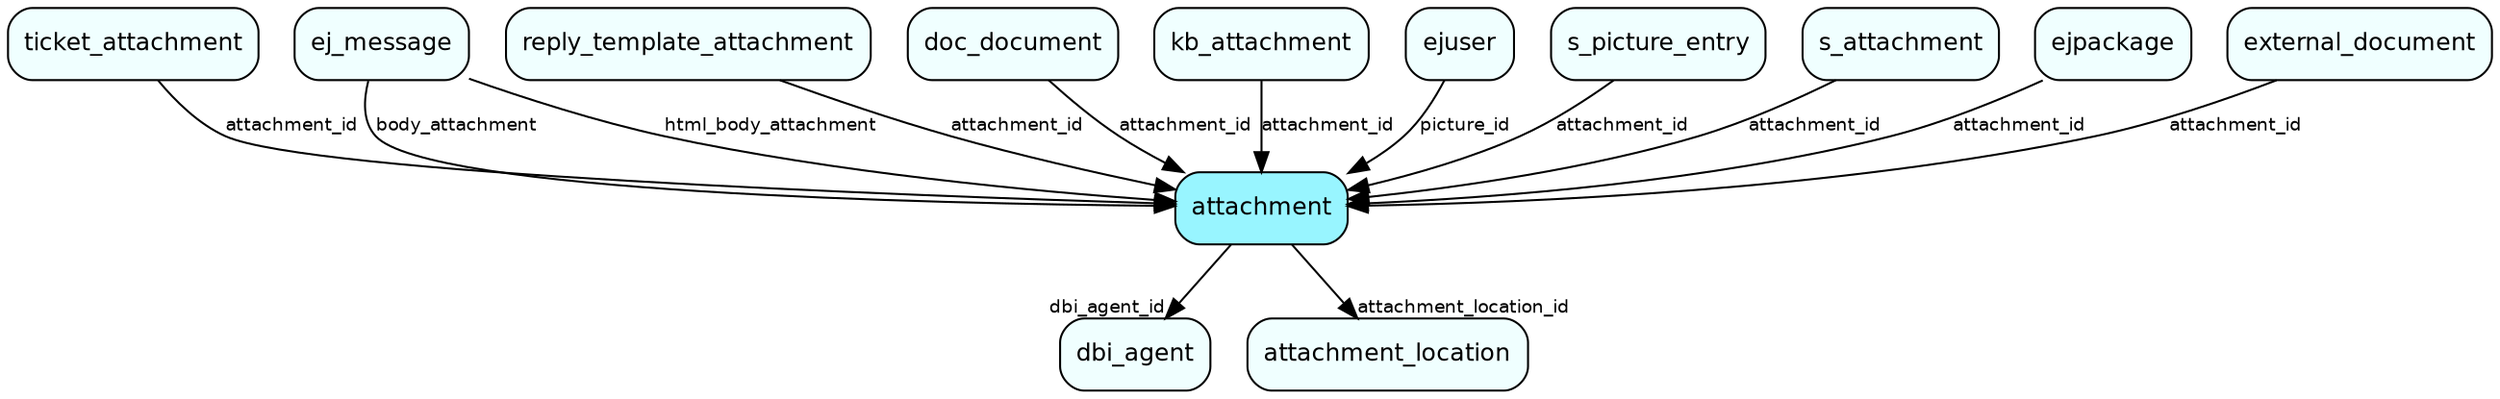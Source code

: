 digraph attachment  {
node [shape = box style="rounded, filled" fontname = "Helvetica" fontsize = "12" ]
edge [fontname = "Helvetica" fontsize = "9"]

attachment[fillcolor = "cadetblue1"]
dbi_agent[fillcolor = "azure1"]
attachment_location[fillcolor = "azure1"]
ticket_attachment[fillcolor = "azure1"]
ej_message[fillcolor = "azure1"]
reply_template_attachment[fillcolor = "azure1"]
doc_document[fillcolor = "azure1"]
kb_attachment[fillcolor = "azure1"]
ejuser[fillcolor = "azure1"]
s_picture_entry[fillcolor = "azure1"]
s_attachment[fillcolor = "azure1"]
ejpackage[fillcolor = "azure1"]
external_document[fillcolor = "azure1"]
attachment -> dbi_agent [headlabel = "dbi_agent_id"]
attachment -> attachment_location [headlabel = "attachment_location_id"]
ticket_attachment -> attachment [label = "attachment_id"]
ej_message -> attachment [label = "body_attachment"]
ej_message -> attachment [label = "html_body_attachment"]
reply_template_attachment -> attachment [label = "attachment_id"]
doc_document -> attachment [label = "attachment_id"]
kb_attachment -> attachment [label = "attachment_id"]
ejuser -> attachment [label = "picture_id"]
s_picture_entry -> attachment [label = "attachment_id"]
s_attachment -> attachment [label = "attachment_id"]
ejpackage -> attachment [label = "attachment_id"]
external_document -> attachment [label = "attachment_id"]
}
